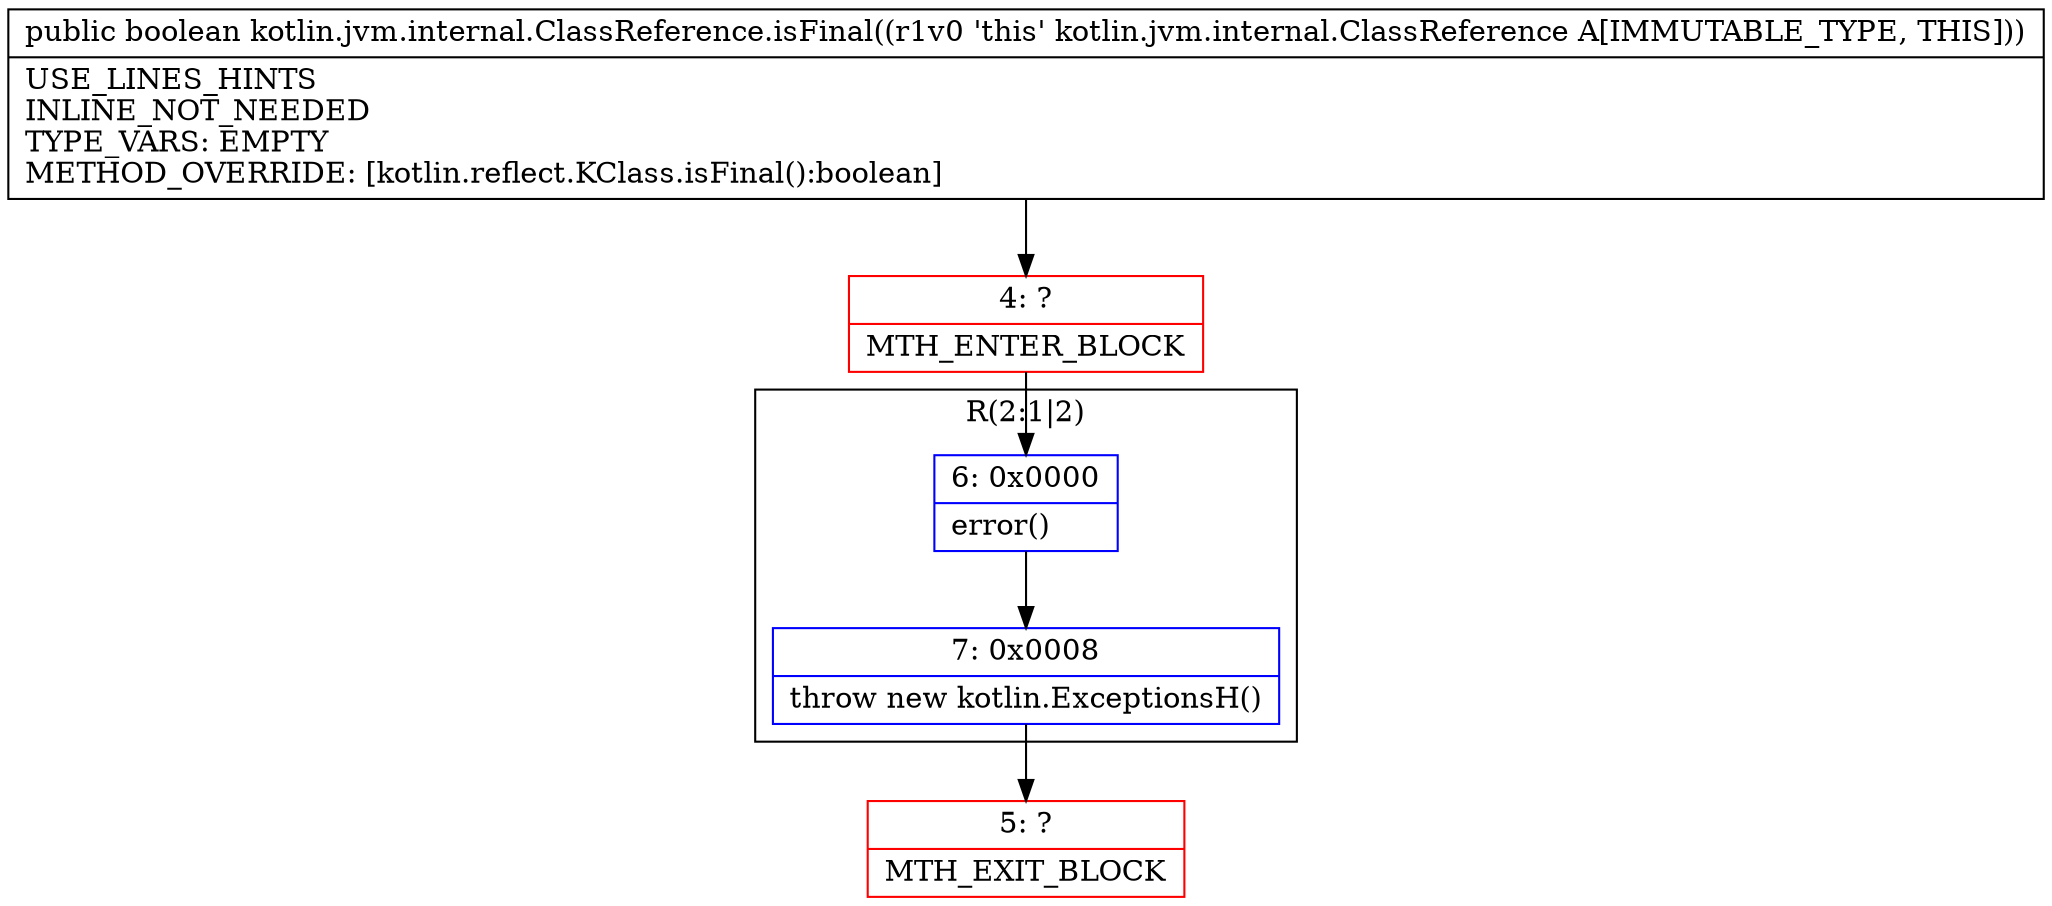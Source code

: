 digraph "CFG forkotlin.jvm.internal.ClassReference.isFinal()Z" {
subgraph cluster_Region_1340753602 {
label = "R(2:1|2)";
node [shape=record,color=blue];
Node_6 [shape=record,label="{6\:\ 0x0000|error()\l}"];
Node_7 [shape=record,label="{7\:\ 0x0008|throw new kotlin.ExceptionsH()\l}"];
}
Node_4 [shape=record,color=red,label="{4\:\ ?|MTH_ENTER_BLOCK\l}"];
Node_5 [shape=record,color=red,label="{5\:\ ?|MTH_EXIT_BLOCK\l}"];
MethodNode[shape=record,label="{public boolean kotlin.jvm.internal.ClassReference.isFinal((r1v0 'this' kotlin.jvm.internal.ClassReference A[IMMUTABLE_TYPE, THIS]))  | USE_LINES_HINTS\lINLINE_NOT_NEEDED\lTYPE_VARS: EMPTY\lMETHOD_OVERRIDE: [kotlin.reflect.KClass.isFinal():boolean]\l}"];
MethodNode -> Node_4;Node_6 -> Node_7;
Node_7 -> Node_5;
Node_4 -> Node_6;
}

